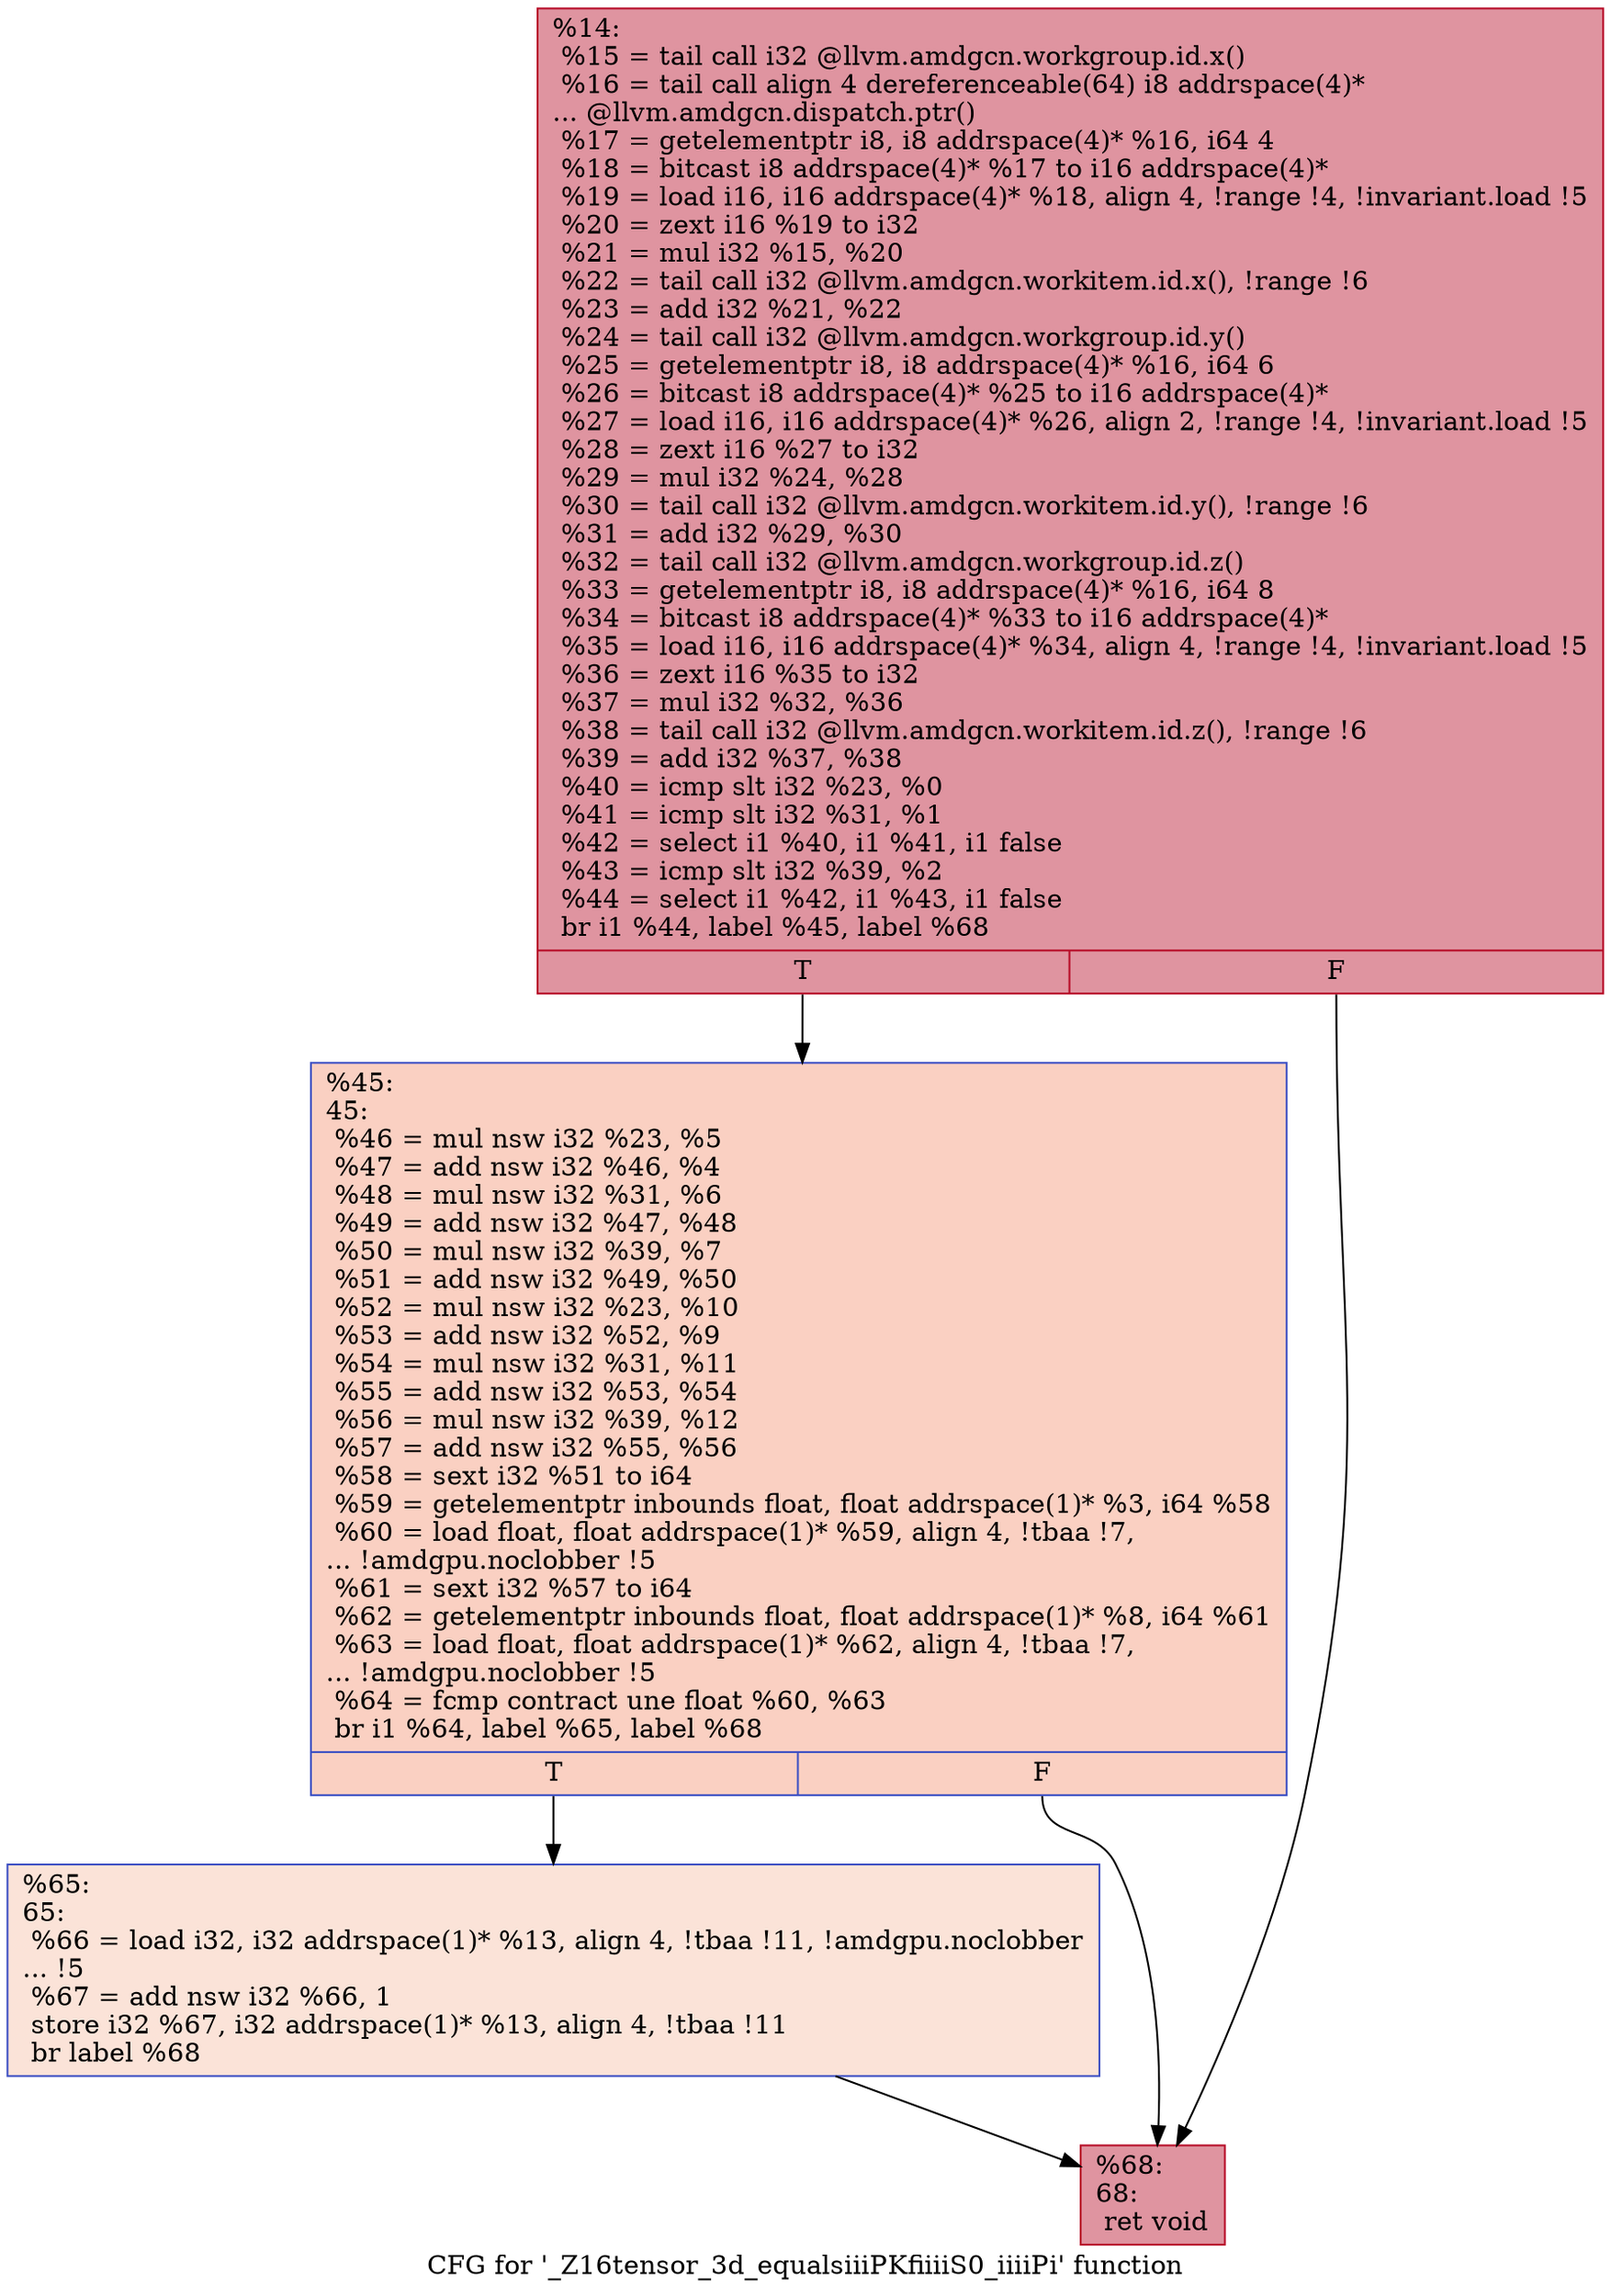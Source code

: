 digraph "CFG for '_Z16tensor_3d_equalsiiiPKfiiiiS0_iiiiPi' function" {
	label="CFG for '_Z16tensor_3d_equalsiiiPKfiiiiS0_iiiiPi' function";

	Node0x5f88f00 [shape=record,color="#b70d28ff", style=filled, fillcolor="#b70d2870",label="{%14:\l  %15 = tail call i32 @llvm.amdgcn.workgroup.id.x()\l  %16 = tail call align 4 dereferenceable(64) i8 addrspace(4)*\l... @llvm.amdgcn.dispatch.ptr()\l  %17 = getelementptr i8, i8 addrspace(4)* %16, i64 4\l  %18 = bitcast i8 addrspace(4)* %17 to i16 addrspace(4)*\l  %19 = load i16, i16 addrspace(4)* %18, align 4, !range !4, !invariant.load !5\l  %20 = zext i16 %19 to i32\l  %21 = mul i32 %15, %20\l  %22 = tail call i32 @llvm.amdgcn.workitem.id.x(), !range !6\l  %23 = add i32 %21, %22\l  %24 = tail call i32 @llvm.amdgcn.workgroup.id.y()\l  %25 = getelementptr i8, i8 addrspace(4)* %16, i64 6\l  %26 = bitcast i8 addrspace(4)* %25 to i16 addrspace(4)*\l  %27 = load i16, i16 addrspace(4)* %26, align 2, !range !4, !invariant.load !5\l  %28 = zext i16 %27 to i32\l  %29 = mul i32 %24, %28\l  %30 = tail call i32 @llvm.amdgcn.workitem.id.y(), !range !6\l  %31 = add i32 %29, %30\l  %32 = tail call i32 @llvm.amdgcn.workgroup.id.z()\l  %33 = getelementptr i8, i8 addrspace(4)* %16, i64 8\l  %34 = bitcast i8 addrspace(4)* %33 to i16 addrspace(4)*\l  %35 = load i16, i16 addrspace(4)* %34, align 4, !range !4, !invariant.load !5\l  %36 = zext i16 %35 to i32\l  %37 = mul i32 %32, %36\l  %38 = tail call i32 @llvm.amdgcn.workitem.id.z(), !range !6\l  %39 = add i32 %37, %38\l  %40 = icmp slt i32 %23, %0\l  %41 = icmp slt i32 %31, %1\l  %42 = select i1 %40, i1 %41, i1 false\l  %43 = icmp slt i32 %39, %2\l  %44 = select i1 %42, i1 %43, i1 false\l  br i1 %44, label %45, label %68\l|{<s0>T|<s1>F}}"];
	Node0x5f88f00:s0 -> Node0x5f8df70;
	Node0x5f88f00:s1 -> Node0x5f8e000;
	Node0x5f8df70 [shape=record,color="#3d50c3ff", style=filled, fillcolor="#f3947570",label="{%45:\l45:                                               \l  %46 = mul nsw i32 %23, %5\l  %47 = add nsw i32 %46, %4\l  %48 = mul nsw i32 %31, %6\l  %49 = add nsw i32 %47, %48\l  %50 = mul nsw i32 %39, %7\l  %51 = add nsw i32 %49, %50\l  %52 = mul nsw i32 %23, %10\l  %53 = add nsw i32 %52, %9\l  %54 = mul nsw i32 %31, %11\l  %55 = add nsw i32 %53, %54\l  %56 = mul nsw i32 %39, %12\l  %57 = add nsw i32 %55, %56\l  %58 = sext i32 %51 to i64\l  %59 = getelementptr inbounds float, float addrspace(1)* %3, i64 %58\l  %60 = load float, float addrspace(1)* %59, align 4, !tbaa !7,\l... !amdgpu.noclobber !5\l  %61 = sext i32 %57 to i64\l  %62 = getelementptr inbounds float, float addrspace(1)* %8, i64 %61\l  %63 = load float, float addrspace(1)* %62, align 4, !tbaa !7,\l... !amdgpu.noclobber !5\l  %64 = fcmp contract une float %60, %63\l  br i1 %64, label %65, label %68\l|{<s0>T|<s1>F}}"];
	Node0x5f8df70:s0 -> Node0x5f8d570;
	Node0x5f8df70:s1 -> Node0x5f8e000;
	Node0x5f8d570 [shape=record,color="#3d50c3ff", style=filled, fillcolor="#f6bfa670",label="{%65:\l65:                                               \l  %66 = load i32, i32 addrspace(1)* %13, align 4, !tbaa !11, !amdgpu.noclobber\l... !5\l  %67 = add nsw i32 %66, 1\l  store i32 %67, i32 addrspace(1)* %13, align 4, !tbaa !11\l  br label %68\l}"];
	Node0x5f8d570 -> Node0x5f8e000;
	Node0x5f8e000 [shape=record,color="#b70d28ff", style=filled, fillcolor="#b70d2870",label="{%68:\l68:                                               \l  ret void\l}"];
}
